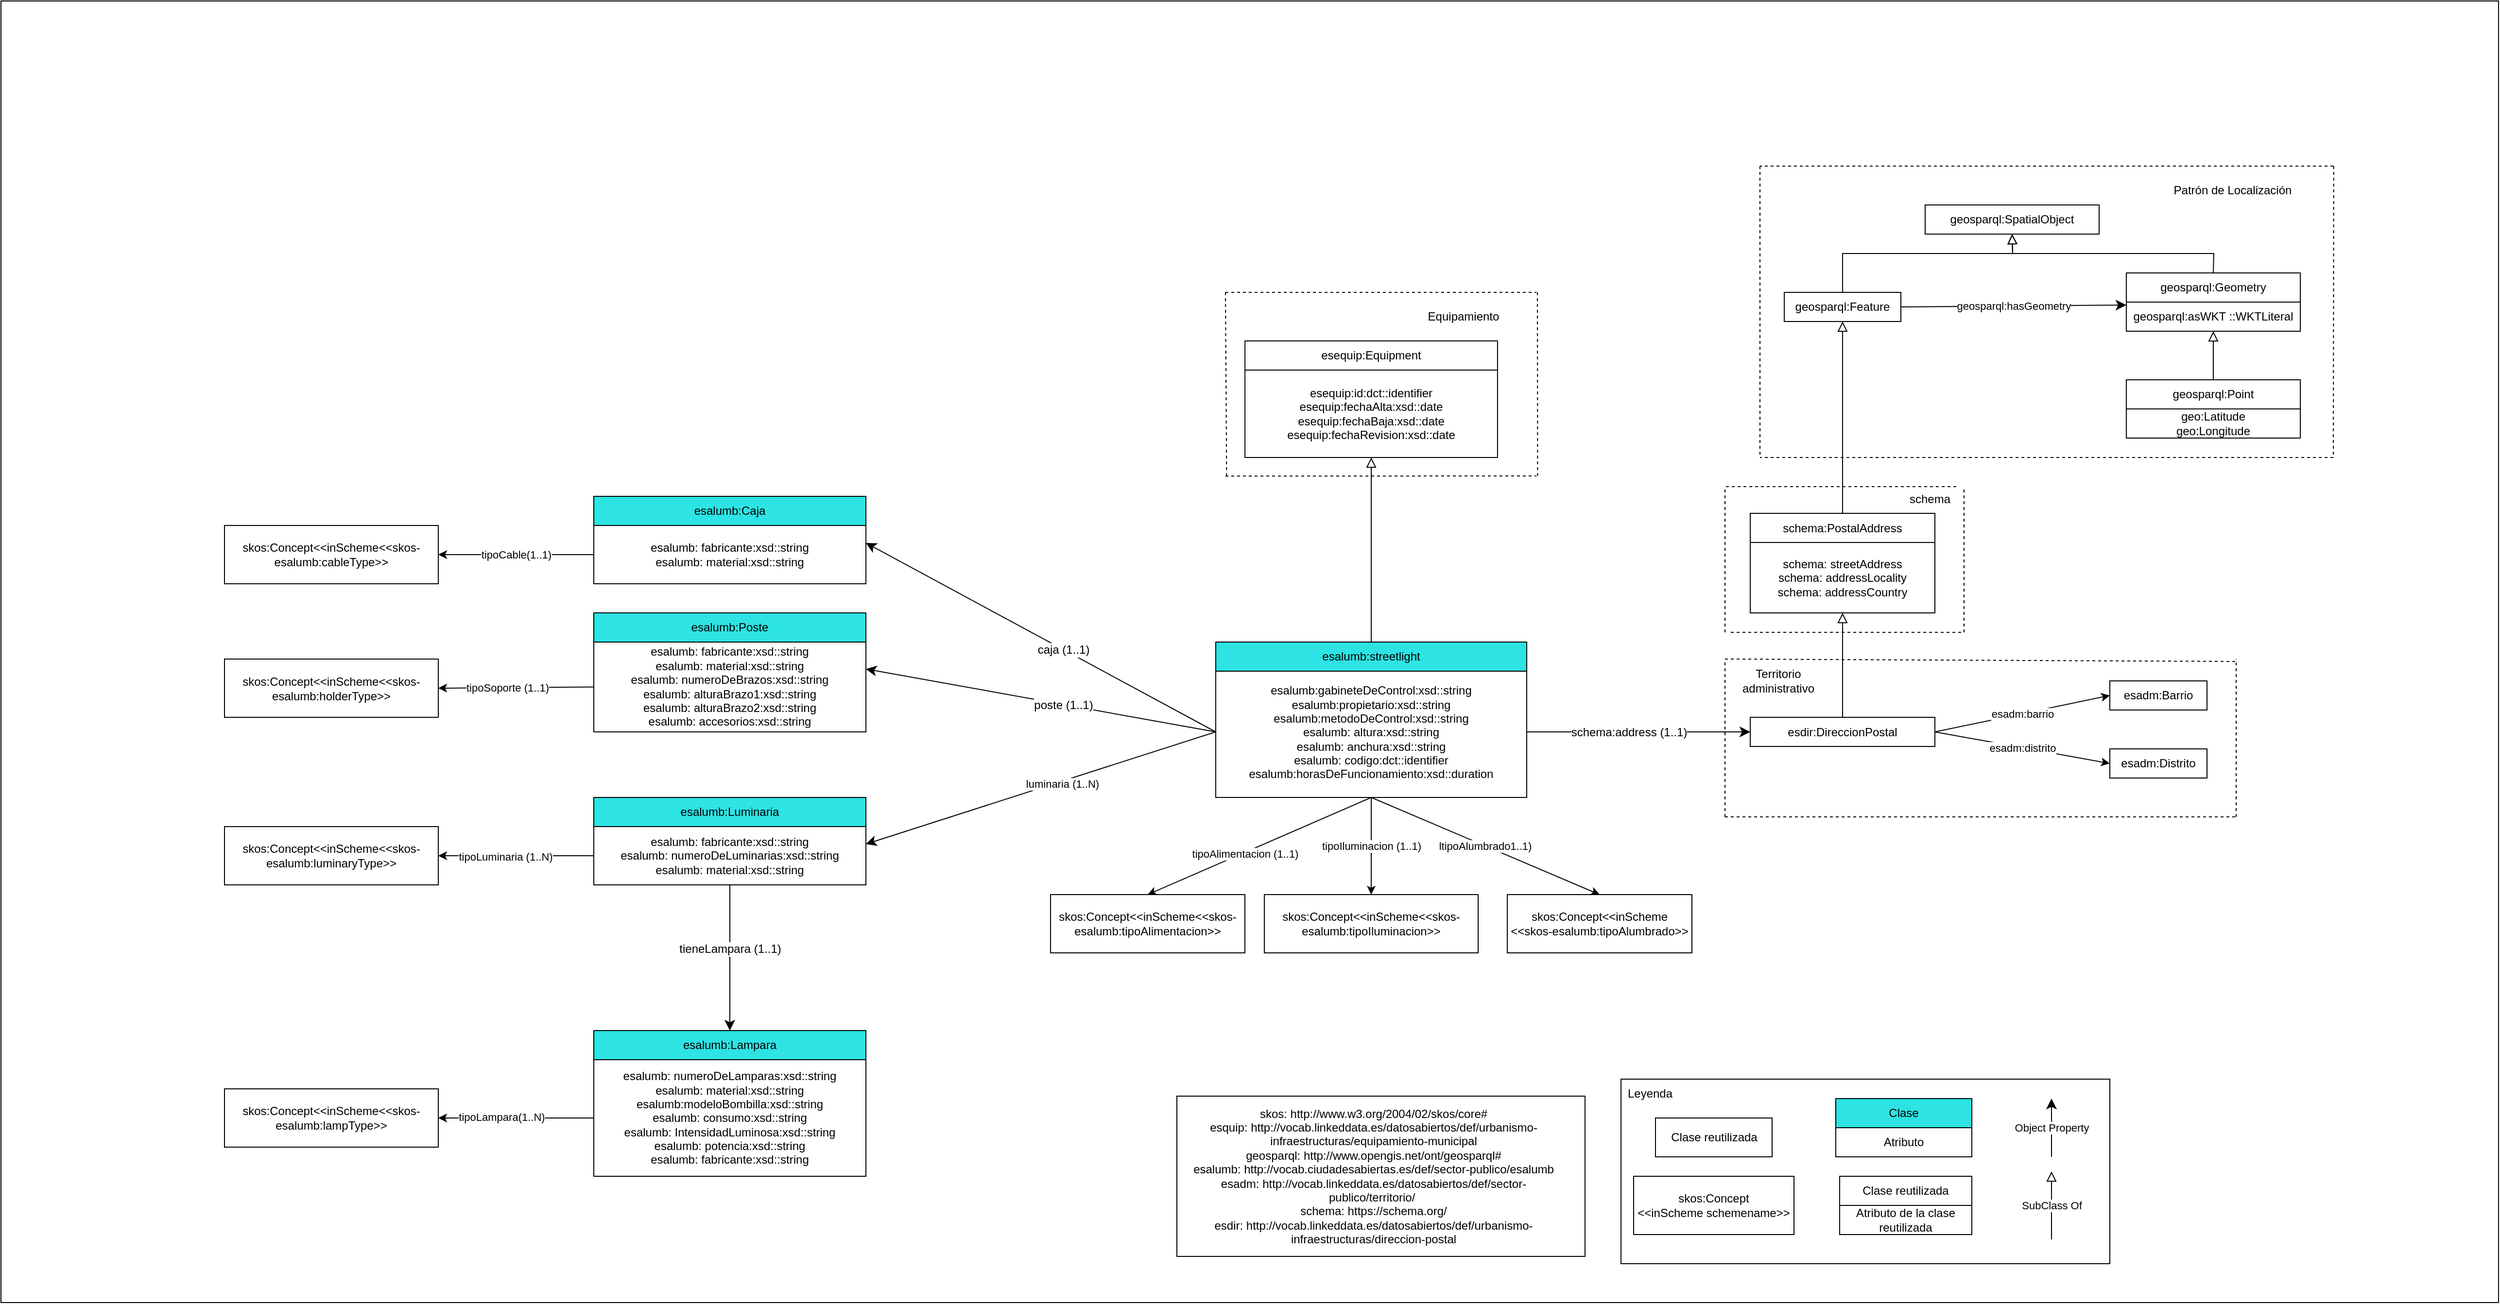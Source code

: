 <mxfile version="17.4.2" type="device"><diagram id="e428gesRJKgHhVkrDnYT" name="Página-2"><mxGraphModel dx="2932" dy="1818" grid="1" gridSize="10" guides="1" tooltips="1" connect="1" arrows="1" fold="1" page="1" pageScale="1" pageWidth="827" pageHeight="1169" math="0" shadow="0"><root><mxCell id="gFt_EBzvBKmSdwnH_T5e-0"/><mxCell id="gFt_EBzvBKmSdwnH_T5e-1" parent="gFt_EBzvBKmSdwnH_T5e-0"/><mxCell id="-yfVedJjed1sP9h3e1-a-0" value="" style="rounded=0;whiteSpace=wrap;html=1;" vertex="1" parent="gFt_EBzvBKmSdwnH_T5e-1"><mxGeometry x="-1360" y="-200" width="2570" height="1340" as="geometry"/></mxCell><mxCell id="wOGgkQfPhAHRgsVjdHP_-0" value="&lt;span&gt;esalumb:gabineteDeControl:xsd::string&lt;/span&gt;&lt;u&gt;&lt;br&gt;&lt;/u&gt;esalumb:propietario:xsd::string&lt;br&gt;esalumb:metodoDeControl:xsd::string&lt;br&gt;esalumb: altura:xsd::string&lt;br&gt;esalumb: anchura:xsd::string&lt;br&gt;esalumb: codigo:dct::identifier&lt;br&gt;esalumb:horasDeFuncionamiento:xsd::duration&lt;span&gt;&lt;br&gt;&lt;/span&gt;" style="rounded=0;whiteSpace=wrap;html=1;snapToPoint=1;points=[[0.1,0],[0.2,0],[0.3,0],[0.4,0],[0.5,0],[0.6,0],[0.7,0],[0.8,0],[0.9,0],[0,0.1],[0,0.3],[0,0.5],[0,0.7],[0,0.9],[0.1,1],[0.2,1],[0.3,1],[0.4,1],[0.5,1],[0.6,1],[0.7,1],[0.8,1],[0.9,1],[1,0.1],[1,0.3],[1,0.5],[1,0.7],[1,0.9]];" parent="gFt_EBzvBKmSdwnH_T5e-1" vertex="1"><mxGeometry x="-110" y="485" width="320" height="135" as="geometry"/></mxCell><mxCell id="wOGgkQfPhAHRgsVjdHP_-1" value="esalumb:streetlight" style="rounded=0;whiteSpace=wrap;html=1;snapToPoint=1;points=[[0.1,0],[0.2,0],[0.3,0],[0.4,0],[0.5,0],[0.6,0],[0.7,0],[0.8,0],[0.9,0],[0,0.1],[0,0.3],[0,0.5],[0,0.7],[0,0.9],[0.1,1],[0.2,1],[0.3,1],[0.4,1],[0.5,1],[0.6,1],[0.7,1],[0.8,1],[0.9,1],[1,0.1],[1,0.3],[1,0.5],[1,0.7],[1,0.9]];fillColor=#2DE3E3;" parent="gFt_EBzvBKmSdwnH_T5e-1" vertex="1"><mxGeometry x="-110" y="460" width="320" height="30" as="geometry"/></mxCell><mxCell id="wOGgkQfPhAHRgsVjdHP_-4" value="esdir:DireccionPostal" style="rounded=0;whiteSpace=wrap;html=1;snapToPoint=1;points=[[0.1,0],[0.2,0],[0.3,0],[0.4,0],[0.5,0],[0.6,0],[0.7,0],[0.8,0],[0.9,0],[0,0.1],[0,0.3],[0,0.5],[0,0.7],[0,0.9],[0.1,1],[0.2,1],[0.3,1],[0.4,1],[0.5,1],[0.6,1],[0.7,1],[0.8,1],[0.9,1],[1,0.1],[1,0.3],[1,0.5],[1,0.7],[1,0.9]];fillColor=#FFFFFF;" parent="gFt_EBzvBKmSdwnH_T5e-1" vertex="1"><mxGeometry x="440" y="537.5" width="190" height="30" as="geometry"/></mxCell><mxCell id="DPqcts68qOre62kYzFas-4" style="edgeStyle=orthogonalEdgeStyle;rounded=0;orthogonalLoop=1;jettySize=auto;html=1;exitX=0.5;exitY=1;exitDx=0;exitDy=0;" parent="gFt_EBzvBKmSdwnH_T5e-1" source="wOGgkQfPhAHRgsVjdHP_-0" target="wOGgkQfPhAHRgsVjdHP_-0" edge="1"><mxGeometry relative="1" as="geometry"/></mxCell><mxCell id="qGrU05ty7huBXTV7_1Z9-4" value="esalumb: fabricante:xsd::string&lt;br&gt;esalumb: material:xsd::string" style="rounded=0;whiteSpace=wrap;html=1;snapToPoint=1;points=[[0.1,0],[0.2,0],[0.3,0],[0.4,0],[0.5,0],[0.6,0],[0.7,0],[0.8,0],[0.9,0],[0,0.1],[0,0.3],[0,0.5],[0,0.7],[0,0.9],[0.1,1],[0.2,1],[0.3,1],[0.4,1],[0.5,1],[0.6,1],[0.7,1],[0.8,1],[0.9,1],[1,0.1],[1,0.3],[1,0.5],[1,0.7],[1,0.9]];fillColor=#FFFFFF;" parent="gFt_EBzvBKmSdwnH_T5e-1" vertex="1"><mxGeometry x="-750" y="340" width="280" height="60" as="geometry"/></mxCell><mxCell id="qGrU05ty7huBXTV7_1Z9-5" value="esalumb:Caja" style="rounded=0;whiteSpace=wrap;html=1;snapToPoint=1;points=[[0.1,0],[0.2,0],[0.3,0],[0.4,0],[0.5,0],[0.6,0],[0.7,0],[0.8,0],[0.9,0],[0,0.1],[0,0.3],[0,0.5],[0,0.7],[0,0.9],[0.1,1],[0.2,1],[0.3,1],[0.4,1],[0.5,1],[0.6,1],[0.7,1],[0.8,1],[0.9,1],[1,0.1],[1,0.3],[1,0.5],[1,0.7],[1,0.9]];fillColor=#2DE3E3;" parent="gFt_EBzvBKmSdwnH_T5e-1" vertex="1"><mxGeometry x="-750" y="310" width="280" height="30" as="geometry"/></mxCell><mxCell id="qGrU05ty7huBXTV7_1Z9-6" value="esalumb: fabricante:xsd::string&lt;br&gt;esalumb: material:xsd::string&lt;br&gt;esalumb: numeroDeBrazos:xsd::string&lt;br&gt;esalumb: alturaBrazo1:xsd::string&lt;br&gt;esalumb: alturaBrazo2:xsd::string&lt;br&gt;esalumb: accesorios:xsd::string&lt;span&gt;&lt;br&gt;&lt;/span&gt;" style="rounded=0;whiteSpace=wrap;html=1;snapToPoint=1;points=[[0.1,0],[0.2,0],[0.3,0],[0.4,0],[0.5,0],[0.6,0],[0.7,0],[0.8,0],[0.9,0],[0,0.1],[0,0.3],[0,0.5],[0,0.7],[0,0.9],[0.1,1],[0.2,1],[0.3,1],[0.4,1],[0.5,1],[0.6,1],[0.7,1],[0.8,1],[0.9,1],[1,0.1],[1,0.3],[1,0.5],[1,0.7],[1,0.9]];fillColor=#FFFFFF;" parent="gFt_EBzvBKmSdwnH_T5e-1" vertex="1"><mxGeometry x="-750" y="460" width="280" height="92.5" as="geometry"/></mxCell><mxCell id="qGrU05ty7huBXTV7_1Z9-7" value="esalumb&lt;span&gt;:Poste&lt;/span&gt;" style="rounded=0;whiteSpace=wrap;html=1;snapToPoint=1;points=[[0.1,0],[0.2,0],[0.3,0],[0.4,0],[0.5,0],[0.6,0],[0.7,0],[0.8,0],[0.9,0],[0,0.1],[0,0.3],[0,0.5],[0,0.7],[0,0.9],[0.1,1],[0.2,1],[0.3,1],[0.4,1],[0.5,1],[0.6,1],[0.7,1],[0.8,1],[0.9,1],[1,0.1],[1,0.3],[1,0.5],[1,0.7],[1,0.9]];fillColor=#2DE3E3;" parent="gFt_EBzvBKmSdwnH_T5e-1" vertex="1"><mxGeometry x="-750" y="430" width="280" height="30" as="geometry"/></mxCell><mxCell id="qGrU05ty7huBXTV7_1Z9-10" value="esalumb: fabricante:xsd::string&lt;br&gt;esalumb: numeroDeLuminarias:xsd::string&lt;br&gt;esalumb: material:xsd::string&lt;span&gt;&lt;br&gt;&lt;/span&gt;" style="rounded=0;whiteSpace=wrap;html=1;snapToPoint=1;points=[[0.1,0],[0.2,0],[0.3,0],[0.4,0],[0.5,0],[0.6,0],[0.7,0],[0.8,0],[0.9,0],[0,0.1],[0,0.3],[0,0.5],[0,0.7],[0,0.9],[0.1,1],[0.2,1],[0.3,1],[0.4,1],[0.5,1],[0.6,1],[0.7,1],[0.8,1],[0.9,1],[1,0.1],[1,0.3],[1,0.5],[1,0.7],[1,0.9]];fillColor=#FFFFFF;" parent="gFt_EBzvBKmSdwnH_T5e-1" vertex="1"><mxGeometry x="-750" y="650" width="280" height="60" as="geometry"/></mxCell><mxCell id="qGrU05ty7huBXTV7_1Z9-11" value="esalumb&lt;span&gt;:Luminaria&lt;/span&gt;" style="rounded=0;whiteSpace=wrap;html=1;snapToPoint=1;points=[[0.1,0],[0.2,0],[0.3,0],[0.4,0],[0.5,0],[0.6,0],[0.7,0],[0.8,0],[0.9,0],[0,0.1],[0,0.3],[0,0.5],[0,0.7],[0,0.9],[0.1,1],[0.2,1],[0.3,1],[0.4,1],[0.5,1],[0.6,1],[0.7,1],[0.8,1],[0.9,1],[1,0.1],[1,0.3],[1,0.5],[1,0.7],[1,0.9]];fillColor=#2DE3E3;" parent="gFt_EBzvBKmSdwnH_T5e-1" vertex="1"><mxGeometry x="-750" y="620" width="280" height="30" as="geometry"/></mxCell><mxCell id="qGrU05ty7huBXTV7_1Z9-12" value="esalumb: numeroDeLamparas:xsd::string&lt;br&gt;esalumb: material:xsd::string&lt;br&gt;esalumb:modeloBombilla:xsd::string&lt;br&gt;esalumb: consumo:xsd::string&lt;br&gt;esalumb: IntensidadLuminosa:xsd::string&lt;br&gt;esalumb: potencia:xsd::string&lt;br&gt;esalumb: fabricante:xsd::string" style="rounded=0;whiteSpace=wrap;html=1;snapToPoint=1;points=[[0.1,0],[0.2,0],[0.3,0],[0.4,0],[0.5,0],[0.6,0],[0.7,0],[0.8,0],[0.9,0],[0,0.1],[0,0.3],[0,0.5],[0,0.7],[0,0.9],[0.1,1],[0.2,1],[0.3,1],[0.4,1],[0.5,1],[0.6,1],[0.7,1],[0.8,1],[0.9,1],[1,0.1],[1,0.3],[1,0.5],[1,0.7],[1,0.9]];fillColor=#FFFFFF;" parent="gFt_EBzvBKmSdwnH_T5e-1" vertex="1"><mxGeometry x="-750" y="890" width="280" height="120" as="geometry"/></mxCell><mxCell id="qGrU05ty7huBXTV7_1Z9-13" value="esalumb&lt;span&gt;:Lampara&lt;/span&gt;" style="rounded=0;whiteSpace=wrap;html=1;snapToPoint=1;points=[[0.1,0],[0.2,0],[0.3,0],[0.4,0],[0.5,0],[0.6,0],[0.7,0],[0.8,0],[0.9,0],[0,0.1],[0,0.3],[0,0.5],[0,0.7],[0,0.9],[0.1,1],[0.2,1],[0.3,1],[0.4,1],[0.5,1],[0.6,1],[0.7,1],[0.8,1],[0.9,1],[1,0.1],[1,0.3],[1,0.5],[1,0.7],[1,0.9]];fillColor=#2DE3E3;" parent="gFt_EBzvBKmSdwnH_T5e-1" vertex="1"><mxGeometry x="-750" y="860" width="280" height="30" as="geometry"/></mxCell><mxCell id="qGrU05ty7huBXTV7_1Z9-26" value="" style="endArrow=classic;html=1;exitX=1;exitY=0.5;exitDx=0;exitDy=0;entryX=0;entryY=0.5;entryDx=0;entryDy=0;endSize=8;arcSize=0;rounded=0;" parent="gFt_EBzvBKmSdwnH_T5e-1" source="wOGgkQfPhAHRgsVjdHP_-0" edge="1"><mxGeometry width="50" height="50" relative="1" as="geometry"><mxPoint x="110" y="405" as="sourcePoint"/><mxPoint x="440" y="552.505" as="targetPoint"/></mxGeometry></mxCell><mxCell id="qGrU05ty7huBXTV7_1Z9-27" value="schema:address (1..1)" style="text;html=1;align=center;verticalAlign=middle;resizable=0;points=[];labelBackgroundColor=#ffffff;fillColor=#FFFFFF;" parent="qGrU05ty7huBXTV7_1Z9-26" vertex="1" connectable="0"><mxGeometry x="-0.127" relative="1" as="geometry"><mxPoint x="4.17" as="offset"/></mxGeometry></mxCell><mxCell id="bHKJgjvmhFTb6MqbkRUl-0" value="" style="endArrow=classic;html=1;exitX=0;exitY=0.5;exitDx=0;exitDy=0;entryX=1;entryY=0.3;entryDx=0;entryDy=0;endSize=8;arcSize=0;rounded=0;" parent="gFt_EBzvBKmSdwnH_T5e-1" source="wOGgkQfPhAHRgsVjdHP_-0" target="qGrU05ty7huBXTV7_1Z9-4" edge="1"><mxGeometry width="50" height="50" relative="1" as="geometry"><mxPoint x="-100" y="450" as="sourcePoint"/><mxPoint x="97" y="450" as="targetPoint"/></mxGeometry></mxCell><mxCell id="bHKJgjvmhFTb6MqbkRUl-1" value="caja (1..1)" style="text;html=1;align=center;verticalAlign=middle;resizable=0;points=[];labelBackgroundColor=#ffffff;" parent="bHKJgjvmhFTb6MqbkRUl-0" vertex="1" connectable="0"><mxGeometry x="-0.127" relative="1" as="geometry"><mxPoint as="offset"/></mxGeometry></mxCell><mxCell id="bHKJgjvmhFTb6MqbkRUl-2" value="" style="endArrow=classic;html=1;exitX=0;exitY=0.5;exitDx=0;exitDy=0;entryX=1;entryY=0.3;entryDx=0;entryDy=0;endSize=8;arcSize=0;rounded=0;" parent="gFt_EBzvBKmSdwnH_T5e-1" source="wOGgkQfPhAHRgsVjdHP_-0" target="qGrU05ty7huBXTV7_1Z9-6" edge="1"><mxGeometry width="50" height="50" relative="1" as="geometry"><mxPoint x="-100" y="450" as="sourcePoint"/><mxPoint x="97" y="450" as="targetPoint"/></mxGeometry></mxCell><mxCell id="bHKJgjvmhFTb6MqbkRUl-3" value="poste (1..1)" style="text;html=1;align=center;verticalAlign=middle;resizable=0;points=[];labelBackgroundColor=#ffffff;" parent="bHKJgjvmhFTb6MqbkRUl-2" vertex="1" connectable="0"><mxGeometry x="-0.127" relative="1" as="geometry"><mxPoint as="offset"/></mxGeometry></mxCell><mxCell id="bHKJgjvmhFTb6MqbkRUl-4" value="" style="endArrow=classic;html=1;exitX=0;exitY=0.5;exitDx=0;exitDy=0;entryX=1;entryY=0.3;entryDx=0;entryDy=0;endSize=8;arcSize=0;rounded=0;" parent="gFt_EBzvBKmSdwnH_T5e-1" source="wOGgkQfPhAHRgsVjdHP_-0" target="qGrU05ty7huBXTV7_1Z9-10" edge="1"><mxGeometry width="50" height="50" relative="1" as="geometry"><mxPoint x="-100" y="450" as="sourcePoint"/><mxPoint x="97" y="450" as="targetPoint"/></mxGeometry></mxCell><mxCell id="bHKJgjvmhFTb6MqbkRUl-6" value="luminaria (1..N)" style="edgeLabel;html=1;align=center;verticalAlign=middle;resizable=0;points=[];" parent="bHKJgjvmhFTb6MqbkRUl-4" vertex="1" connectable="0"><mxGeometry x="-0.119" y="2" relative="1" as="geometry"><mxPoint as="offset"/></mxGeometry></mxCell><mxCell id="bHKJgjvmhFTb6MqbkRUl-9" value="geosparql:Feature" style="rounded=0;whiteSpace=wrap;html=1;snapToPoint=1;points=[[0.1,0],[0.2,0],[0.3,0],[0.4,0],[0.5,0],[0.6,0],[0.7,0],[0.8,0],[0.9,0],[0,0.1],[0,0.3],[0,0.5],[0,0.7],[0,0.9],[0.1,1],[0.2,1],[0.3,1],[0.4,1],[0.5,1],[0.6,1],[0.7,1],[0.8,1],[0.9,1],[1,0.1],[1,0.3],[1,0.5],[1,0.7],[1,0.9]];" parent="gFt_EBzvBKmSdwnH_T5e-1" vertex="1"><mxGeometry x="475" y="100.0" width="120" height="30" as="geometry"/></mxCell><mxCell id="bHKJgjvmhFTb6MqbkRUl-13" value="geosparql:asWKT ::WKTLiteral" style="rounded=0;whiteSpace=wrap;html=1;snapToPoint=1;points=[[0.1,0],[0.2,0],[0.3,0],[0.4,0],[0.5,0],[0.6,0],[0.7,0],[0.8,0],[0.9,0],[0,0.1],[0,0.3],[0,0.5],[0,0.7],[0,0.9],[0.1,1],[0.2,1],[0.3,1],[0.4,1],[0.5,1],[0.6,1],[0.7,1],[0.8,1],[0.9,1],[1,0.1],[1,0.3],[1,0.5],[1,0.7],[1,0.9]];" parent="gFt_EBzvBKmSdwnH_T5e-1" vertex="1"><mxGeometry x="827" y="110" width="179" height="30" as="geometry"/></mxCell><mxCell id="bHKJgjvmhFTb6MqbkRUl-14" value="geosparql:Geometry" style="rounded=0;whiteSpace=wrap;html=1;snapToPoint=1;points=[[0.1,0],[0.2,0],[0.3,0],[0.4,0],[0.5,0],[0.6,0],[0.7,0],[0.8,0],[0.9,0],[0,0.1],[0,0.3],[0,0.5],[0,0.7],[0,0.9],[0.1,1],[0.2,1],[0.3,1],[0.4,1],[0.5,1],[0.6,1],[0.7,1],[0.8,1],[0.9,1],[1,0.1],[1,0.3],[1,0.5],[1,0.7],[1,0.9]];" parent="gFt_EBzvBKmSdwnH_T5e-1" vertex="1"><mxGeometry x="827" y="80.0" width="179" height="30" as="geometry"/></mxCell><mxCell id="bHKJgjvmhFTb6MqbkRUl-18" value="" style="endArrow=block;html=1;fontColor=#000099;endFill=0;endSize=8;arcSize=0;rounded=0;entryX=0.5;entryY=1;entryDx=0;entryDy=0;exitX=0.5;exitY=0;exitDx=0;exitDy=0;" parent="gFt_EBzvBKmSdwnH_T5e-1" source="bHKJgjvmhFTb6MqbkRUl-34" target="bHKJgjvmhFTb6MqbkRUl-13" edge="1"><mxGeometry width="50" height="50" relative="1" as="geometry"><mxPoint x="940" y="440" as="sourcePoint"/><mxPoint x="1040" y="333" as="targetPoint"/></mxGeometry></mxCell><mxCell id="bHKJgjvmhFTb6MqbkRUl-30" value="geosparql:hasGeometry" style="endArrow=classic;html=1;exitX=1;exitY=0.5;exitDx=0;exitDy=0;entryX=0;entryY=0.1;entryDx=0;entryDy=0;endSize=8;arcSize=0;rounded=0;" parent="gFt_EBzvBKmSdwnH_T5e-1" source="bHKJgjvmhFTb6MqbkRUl-9" target="bHKJgjvmhFTb6MqbkRUl-13" edge="1"><mxGeometry width="50" height="50" relative="1" as="geometry"><mxPoint x="600" y="305" as="sourcePoint"/><mxPoint x="790" y="305" as="targetPoint"/></mxGeometry></mxCell><mxCell id="bHKJgjvmhFTb6MqbkRUl-33" value="geo:Latitude&lt;br&gt;geo:Longitude" style="rounded=0;whiteSpace=wrap;html=1;snapToPoint=1;points=[[0.1,0],[0.2,0],[0.3,0],[0.4,0],[0.5,0],[0.6,0],[0.7,0],[0.8,0],[0.9,0],[0,0.1],[0,0.3],[0,0.5],[0,0.7],[0,0.9],[0.1,1],[0.2,1],[0.3,1],[0.4,1],[0.5,1],[0.6,1],[0.7,1],[0.8,1],[0.9,1],[1,0.1],[1,0.3],[1,0.5],[1,0.7],[1,0.9]];" parent="gFt_EBzvBKmSdwnH_T5e-1" vertex="1"><mxGeometry x="827" y="220.0" width="179" height="30" as="geometry"/></mxCell><mxCell id="bHKJgjvmhFTb6MqbkRUl-34" value="geosparql:Point" style="rounded=0;whiteSpace=wrap;html=1;snapToPoint=1;points=[[0.1,0],[0.2,0],[0.3,0],[0.4,0],[0.5,0],[0.6,0],[0.7,0],[0.8,0],[0.9,0],[0,0.1],[0,0.3],[0,0.5],[0,0.7],[0,0.9],[0.1,1],[0.2,1],[0.3,1],[0.4,1],[0.5,1],[0.6,1],[0.7,1],[0.8,1],[0.9,1],[1,0.1],[1,0.3],[1,0.5],[1,0.7],[1,0.9]];" parent="gFt_EBzvBKmSdwnH_T5e-1" vertex="1"><mxGeometry x="827" y="190.0" width="179" height="30" as="geometry"/></mxCell><mxCell id="IhY2I2tJhYC46PhCYdeF-5" value="geosparql:SpatialObject" style="rounded=0;whiteSpace=wrap;html=1;snapToPoint=1;points=[[0.1,0],[0.2,0],[0.3,0],[0.4,0],[0.5,0],[0.6,0],[0.7,0],[0.8,0],[0.9,0],[0,0.1],[0,0.3],[0,0.5],[0,0.7],[0,0.9],[0.1,1],[0.2,1],[0.3,1],[0.4,1],[0.5,1],[0.6,1],[0.7,1],[0.8,1],[0.9,1],[1,0.1],[1,0.3],[1,0.5],[1,0.7],[1,0.9]];" parent="gFt_EBzvBKmSdwnH_T5e-1" vertex="1"><mxGeometry x="620" y="10.0" width="179" height="30" as="geometry"/></mxCell><mxCell id="pQOrDrD6G0cWitjIZptJ-0" value="" style="rounded=0;whiteSpace=wrap;html=1;" parent="gFt_EBzvBKmSdwnH_T5e-1" vertex="1"><mxGeometry x="307" y="910" width="503" height="190" as="geometry"/></mxCell><mxCell id="pQOrDrD6G0cWitjIZptJ-1" value="Clase reutilizada" style="rounded=0;whiteSpace=wrap;html=1;" parent="gFt_EBzvBKmSdwnH_T5e-1" vertex="1"><mxGeometry x="342.5" y="950" width="120" height="40" as="geometry"/></mxCell><mxCell id="pQOrDrD6G0cWitjIZptJ-3" value="Clase" style="rounded=0;whiteSpace=wrap;html=1;snapToPoint=1;points=[[0.1,0],[0.2,0],[0.3,0],[0.4,0],[0.5,0],[0.6,0],[0.7,0],[0.8,0],[0.9,0],[0,0.1],[0,0.3],[0,0.5],[0,0.7],[0,0.9],[0.1,1],[0.2,1],[0.3,1],[0.4,1],[0.5,1],[0.6,1],[0.7,1],[0.8,1],[0.9,1],[1,0.1],[1,0.3],[1,0.5],[1,0.7],[1,0.9]];fillColor=#2DE3E3;" parent="gFt_EBzvBKmSdwnH_T5e-1" vertex="1"><mxGeometry x="528" y="930" width="140" height="30" as="geometry"/></mxCell><mxCell id="pQOrDrD6G0cWitjIZptJ-4" value="Atributo" style="rounded=0;whiteSpace=wrap;html=1;snapToPoint=1;points=[[0.1,0],[0.2,0],[0.3,0],[0.4,0],[0.5,0],[0.6,0],[0.7,0],[0.8,0],[0.9,0],[0,0.1],[0,0.3],[0,0.5],[0,0.7],[0,0.9],[0.1,1],[0.2,1],[0.3,1],[0.4,1],[0.5,1],[0.6,1],[0.7,1],[0.8,1],[0.9,1],[1,0.1],[1,0.3],[1,0.5],[1,0.7],[1,0.9]];fillColor=#FFFFFF;" parent="gFt_EBzvBKmSdwnH_T5e-1" vertex="1"><mxGeometry x="528" y="960" width="140" height="30" as="geometry"/></mxCell><mxCell id="pQOrDrD6G0cWitjIZptJ-5" value="Atributo de la clase reutilizada" style="rounded=0;whiteSpace=wrap;html=1;snapToPoint=1;points=[[0.1,0],[0.2,0],[0.3,0],[0.4,0],[0.5,0],[0.6,0],[0.7,0],[0.8,0],[0.9,0],[0,0.1],[0,0.3],[0,0.5],[0,0.7],[0,0.9],[0.1,1],[0.2,1],[0.3,1],[0.4,1],[0.5,1],[0.6,1],[0.7,1],[0.8,1],[0.9,1],[1,0.1],[1,0.3],[1,0.5],[1,0.7],[1,0.9]];fillColor=#FFFFFF;" parent="gFt_EBzvBKmSdwnH_T5e-1" vertex="1"><mxGeometry x="532" y="1040" width="136" height="30" as="geometry"/></mxCell><mxCell id="pQOrDrD6G0cWitjIZptJ-6" value="Clase reutilizada" style="rounded=0;whiteSpace=wrap;html=1;snapToPoint=1;points=[[0.1,0],[0.2,0],[0.3,0],[0.4,0],[0.5,0],[0.6,0],[0.7,0],[0.8,0],[0.9,0],[0,0.1],[0,0.3],[0,0.5],[0,0.7],[0,0.9],[0.1,1],[0.2,1],[0.3,1],[0.4,1],[0.5,1],[0.6,1],[0.7,1],[0.8,1],[0.9,1],[1,0.1],[1,0.3],[1,0.5],[1,0.7],[1,0.9]];fillColor=#FFFFFF;" parent="gFt_EBzvBKmSdwnH_T5e-1" vertex="1"><mxGeometry x="532" y="1010" width="136" height="30" as="geometry"/></mxCell><mxCell id="pQOrDrD6G0cWitjIZptJ-8" value="Object Property" style="endArrow=classic;html=1;endSize=8;arcSize=0;rounded=0;" parent="gFt_EBzvBKmSdwnH_T5e-1" edge="1"><mxGeometry width="50" height="50" relative="1" as="geometry"><mxPoint x="750" y="990" as="sourcePoint"/><mxPoint x="750" y="930" as="targetPoint"/></mxGeometry></mxCell><mxCell id="pQOrDrD6G0cWitjIZptJ-16" value="&lt;span style=&quot;color: rgb(0 , 0 , 0)&quot;&gt;SubClass Of&lt;/span&gt;" style="endArrow=block;html=1;fontColor=#000099;exitX=0.5;exitY=0;exitDx=0;exitDy=0;endFill=0;entryX=0.5;entryY=1;entryDx=0;entryDy=0;endSize=8;arcSize=0;rounded=0;" parent="gFt_EBzvBKmSdwnH_T5e-1" edge="1"><mxGeometry width="50" height="50" relative="1" as="geometry"><mxPoint x="750" y="1075" as="sourcePoint"/><mxPoint x="750" y="1005" as="targetPoint"/></mxGeometry></mxCell><mxCell id="pQOrDrD6G0cWitjIZptJ-19" value="Leyenda" style="text;html=1;strokeColor=none;fillColor=none;align=center;verticalAlign=middle;whiteSpace=wrap;rounded=0;" parent="gFt_EBzvBKmSdwnH_T5e-1" vertex="1"><mxGeometry x="307" y="910" width="60" height="30" as="geometry"/></mxCell><mxCell id="9bl74Zb8ZhMn1Q-J3hvB-4" value="esequip:Equipment" style="rounded=0;whiteSpace=wrap;html=1;snapToPoint=1;points=[[0.1,0],[0.2,0],[0.3,0],[0.4,0],[0.5,0],[0.6,0],[0.7,0],[0.8,0],[0.9,0],[0,0.1],[0,0.3],[0,0.5],[0,0.7],[0,0.9],[0.1,1],[0.2,1],[0.3,1],[0.4,1],[0.5,1],[0.6,1],[0.7,1],[0.8,1],[0.9,1],[1,0.1],[1,0.3],[1,0.5],[1,0.7],[1,0.9]];" parent="gFt_EBzvBKmSdwnH_T5e-1" vertex="1"><mxGeometry x="-79.93" y="150" width="259.87" height="30" as="geometry"/></mxCell><mxCell id="9bl74Zb8ZhMn1Q-J3hvB-5" value="" style="endArrow=classic;html=1;exitX=0.5;exitY=1;exitDx=0;exitDy=0;entryX=0.5;entryY=0;entryDx=0;entryDy=0;endSize=8;arcSize=0;rounded=0;" parent="gFt_EBzvBKmSdwnH_T5e-1" source="qGrU05ty7huBXTV7_1Z9-10" target="qGrU05ty7huBXTV7_1Z9-13" edge="1"><mxGeometry width="50" height="50" relative="1" as="geometry"><mxPoint x="-350" y="580" as="sourcePoint"/><mxPoint x="-153" y="580" as="targetPoint"/></mxGeometry></mxCell><mxCell id="9bl74Zb8ZhMn1Q-J3hvB-6" value="tieneLampara (1..1)" style="text;html=1;align=center;verticalAlign=middle;resizable=0;points=[];labelBackgroundColor=#ffffff;" parent="9bl74Zb8ZhMn1Q-J3hvB-5" vertex="1" connectable="0"><mxGeometry x="-0.127" relative="1" as="geometry"><mxPoint as="offset"/></mxGeometry></mxCell><mxCell id="9bl74Zb8ZhMn1Q-J3hvB-10" value="" style="endArrow=block;html=1;fontColor=#000099;endFill=0;endSize=8;arcSize=0;rounded=0;entryX=0.5;entryY=1;entryDx=0;entryDy=0;exitX=0.5;exitY=0;exitDx=0;exitDy=0;" parent="gFt_EBzvBKmSdwnH_T5e-1" source="wOGgkQfPhAHRgsVjdHP_-1" target="9bl74Zb8ZhMn1Q-J3hvB-3" edge="1"><mxGeometry width="50" height="50" relative="1" as="geometry"><mxPoint x="120" y="680" as="sourcePoint"/><mxPoint x="49.5" y="770" as="targetPoint"/></mxGeometry></mxCell><mxCell id="ZgUkzQID7uLGxqjKA6jz-4" value="Patrón de Localización" style="text;html=1;strokeColor=none;fillColor=none;align=center;verticalAlign=middle;whiteSpace=wrap;rounded=0;" parent="gFt_EBzvBKmSdwnH_T5e-1" vertex="1"><mxGeometry x="865.5" y="-20" width="140.5" height="30" as="geometry"/></mxCell><mxCell id="ZgUkzQID7uLGxqjKA6jz-9" value="Equipamiento" style="text;html=1;strokeColor=none;fillColor=none;align=center;verticalAlign=middle;whiteSpace=wrap;rounded=0;" parent="gFt_EBzvBKmSdwnH_T5e-1" vertex="1"><mxGeometry x="90" y="110" width="110" height="30" as="geometry"/></mxCell><mxCell id="9bl74Zb8ZhMn1Q-J3hvB-3" value="esequip:id:dct::identifier&lt;br&gt;esequip:fechaAlta:xsd::date&lt;br&gt;esequip:fechaBaja:xsd::date&lt;br&gt;esequip:fechaRevision:xsd::date" style="rounded=0;whiteSpace=wrap;html=1;snapToPoint=1;points=[[0.1,0],[0.2,0],[0.3,0],[0.4,0],[0.5,0],[0.6,0],[0.7,0],[0.8,0],[0.9,0],[0,0.1],[0,0.3],[0,0.5],[0,0.7],[0,0.9],[0.1,1],[0.2,1],[0.3,1],[0.4,1],[0.5,1],[0.6,1],[0.7,1],[0.8,1],[0.9,1],[1,0.1],[1,0.3],[1,0.5],[1,0.7],[1,0.9]];" parent="gFt_EBzvBKmSdwnH_T5e-1" vertex="1"><mxGeometry x="-79.93" y="180" width="259.87" height="90" as="geometry"/></mxCell><mxCell id="F7zj1IGawAUC-YgU3Szz-5" value="skos:Concept&amp;lt;&amp;lt;inScheme&amp;lt;&amp;lt;skos-esalumb:tipoIluminacion&amp;gt;&amp;gt;" style="rounded=0;whiteSpace=wrap;html=1;" parent="gFt_EBzvBKmSdwnH_T5e-1" vertex="1"><mxGeometry x="-60" y="720" width="220" height="60" as="geometry"/></mxCell><mxCell id="F7zj1IGawAUC-YgU3Szz-6" value="skos:Concept&amp;lt;&amp;lt;inScheme&lt;br&gt;&amp;lt;&amp;lt;skos-esalumb:tipoAlumbrado&amp;gt;&amp;gt;" style="rounded=0;whiteSpace=wrap;html=1;" parent="gFt_EBzvBKmSdwnH_T5e-1" vertex="1"><mxGeometry x="190" y="720" width="190" height="60" as="geometry"/></mxCell><mxCell id="F7zj1IGawAUC-YgU3Szz-7" value="skos:Concept&amp;lt;&amp;lt;inScheme&amp;lt;&amp;lt;skos-esalumb:tipoAlimentacion&amp;gt;&amp;gt;" style="rounded=0;whiteSpace=wrap;html=1;" parent="gFt_EBzvBKmSdwnH_T5e-1" vertex="1"><mxGeometry x="-280" y="720" width="200" height="60" as="geometry"/></mxCell><mxCell id="OZpx7c7yXWTA_iKWI5jT-0" value="skos:Concept&amp;lt;&amp;lt;inScheme&amp;lt;&amp;lt;skos-esalumb:holderType&amp;gt;&amp;gt;" style="rounded=0;whiteSpace=wrap;html=1;" parent="gFt_EBzvBKmSdwnH_T5e-1" vertex="1"><mxGeometry x="-1130" y="477.5" width="220" height="60" as="geometry"/></mxCell><mxCell id="OZpx7c7yXWTA_iKWI5jT-1" value="skos:Concept&amp;lt;&amp;lt;inScheme&amp;lt;&amp;lt;skos-esalumb:luminaryType&amp;gt;&amp;gt;" style="rounded=0;whiteSpace=wrap;html=1;" parent="gFt_EBzvBKmSdwnH_T5e-1" vertex="1"><mxGeometry x="-1130" y="650" width="220" height="60" as="geometry"/></mxCell><mxCell id="OZpx7c7yXWTA_iKWI5jT-2" value="skos:Concept&amp;lt;&amp;lt;inScheme&amp;lt;&amp;lt;skos-esalumb:lampType&amp;gt;&amp;gt;" style="rounded=0;whiteSpace=wrap;html=1;" parent="gFt_EBzvBKmSdwnH_T5e-1" vertex="1"><mxGeometry x="-1130" y="920" width="220" height="60" as="geometry"/></mxCell><mxCell id="OZpx7c7yXWTA_iKWI5jT-3" style="edgeStyle=orthogonalEdgeStyle;rounded=0;orthogonalLoop=1;jettySize=auto;html=1;exitX=0.5;exitY=1;exitDx=0;exitDy=0;" parent="gFt_EBzvBKmSdwnH_T5e-1" source="F7zj1IGawAUC-YgU3Szz-6" target="F7zj1IGawAUC-YgU3Szz-6" edge="1"><mxGeometry relative="1" as="geometry"/></mxCell><mxCell id="OZpx7c7yXWTA_iKWI5jT-4" value="ltipoAlumbrado1..1)" style="endArrow=classic;html=1;rounded=0;exitX=0.5;exitY=1;exitDx=0;exitDy=0;entryX=0.5;entryY=0;entryDx=0;entryDy=0;" parent="gFt_EBzvBKmSdwnH_T5e-1" source="wOGgkQfPhAHRgsVjdHP_-0" target="F7zj1IGawAUC-YgU3Szz-6" edge="1"><mxGeometry width="50" height="50" relative="1" as="geometry"><mxPoint x="80" y="800" as="sourcePoint"/><mxPoint x="130" y="750" as="targetPoint"/></mxGeometry></mxCell><mxCell id="OZpx7c7yXWTA_iKWI5jT-5" value="tipoIluminacion (1..1)" style="endArrow=classic;html=1;rounded=0;exitX=0.5;exitY=1;exitDx=0;exitDy=0;" parent="gFt_EBzvBKmSdwnH_T5e-1" source="wOGgkQfPhAHRgsVjdHP_-0" target="F7zj1IGawAUC-YgU3Szz-5" edge="1"><mxGeometry width="50" height="50" relative="1" as="geometry"><mxPoint x="80" y="800" as="sourcePoint"/><mxPoint x="130" y="750" as="targetPoint"/></mxGeometry></mxCell><mxCell id="OZpx7c7yXWTA_iKWI5jT-6" value="" style="endArrow=classic;html=1;rounded=0;entryX=0.5;entryY=0;entryDx=0;entryDy=0;" parent="gFt_EBzvBKmSdwnH_T5e-1" target="F7zj1IGawAUC-YgU3Szz-7" edge="1"><mxGeometry width="50" height="50" relative="1" as="geometry"><mxPoint x="50" y="620" as="sourcePoint"/><mxPoint x="130" y="750" as="targetPoint"/></mxGeometry></mxCell><mxCell id="OZpx7c7yXWTA_iKWI5jT-7" value="tipoAlimentacion (1..1)" style="edgeLabel;html=1;align=center;verticalAlign=middle;resizable=0;points=[];" parent="OZpx7c7yXWTA_iKWI5jT-6" vertex="1" connectable="0"><mxGeometry x="0.142" y="1" relative="1" as="geometry"><mxPoint as="offset"/></mxGeometry></mxCell><mxCell id="OZpx7c7yXWTA_iKWI5jT-8" value="" style="endArrow=classic;html=1;rounded=0;exitX=0;exitY=0.5;exitDx=0;exitDy=0;entryX=1;entryY=0.5;entryDx=0;entryDy=0;" parent="gFt_EBzvBKmSdwnH_T5e-1" source="qGrU05ty7huBXTV7_1Z9-6" target="OZpx7c7yXWTA_iKWI5jT-0" edge="1"><mxGeometry width="50" height="50" relative="1" as="geometry"><mxPoint x="-650" y="400" as="sourcePoint"/><mxPoint x="-600" y="350" as="targetPoint"/></mxGeometry></mxCell><mxCell id="OZpx7c7yXWTA_iKWI5jT-9" value="tipoSoporte (1..1)" style="edgeLabel;html=1;align=center;verticalAlign=middle;resizable=0;points=[];" parent="OZpx7c7yXWTA_iKWI5jT-8" vertex="1" connectable="0"><mxGeometry x="0.333" relative="1" as="geometry"><mxPoint x="17" as="offset"/></mxGeometry></mxCell><mxCell id="OZpx7c7yXWTA_iKWI5jT-10" value="" style="endArrow=classic;html=1;rounded=0;exitX=0;exitY=0.5;exitDx=0;exitDy=0;entryX=1;entryY=0.5;entryDx=0;entryDy=0;" parent="gFt_EBzvBKmSdwnH_T5e-1" source="qGrU05ty7huBXTV7_1Z9-10" target="OZpx7c7yXWTA_iKWI5jT-1" edge="1"><mxGeometry width="50" height="50" relative="1" as="geometry"><mxPoint x="-650" y="400" as="sourcePoint"/><mxPoint x="-600" y="350" as="targetPoint"/></mxGeometry></mxCell><mxCell id="OZpx7c7yXWTA_iKWI5jT-11" value="tipoLuminaria (1..N)" style="edgeLabel;html=1;align=center;verticalAlign=middle;resizable=0;points=[];" parent="OZpx7c7yXWTA_iKWI5jT-10" vertex="1" connectable="0"><mxGeometry x="0.145" y="1" relative="1" as="geometry"><mxPoint as="offset"/></mxGeometry></mxCell><mxCell id="OZpx7c7yXWTA_iKWI5jT-12" value="" style="endArrow=classic;html=1;rounded=0;exitX=0;exitY=0.5;exitDx=0;exitDy=0;entryX=1;entryY=0.5;entryDx=0;entryDy=0;" parent="gFt_EBzvBKmSdwnH_T5e-1" source="qGrU05ty7huBXTV7_1Z9-12" target="OZpx7c7yXWTA_iKWI5jT-2" edge="1"><mxGeometry width="50" height="50" relative="1" as="geometry"><mxPoint x="-650" y="700" as="sourcePoint"/><mxPoint x="-600" y="650" as="targetPoint"/></mxGeometry></mxCell><mxCell id="OZpx7c7yXWTA_iKWI5jT-13" value="tipoLampara(1..N)" style="edgeLabel;html=1;align=center;verticalAlign=middle;resizable=0;points=[];" parent="OZpx7c7yXWTA_iKWI5jT-12" vertex="1" connectable="0"><mxGeometry x="0.207" y="-1" relative="1" as="geometry"><mxPoint x="1" as="offset"/></mxGeometry></mxCell><mxCell id="OZpx7c7yXWTA_iKWI5jT-14" value="skos:Concept&lt;br&gt;&amp;lt;&amp;lt;inScheme schemename&amp;gt;&amp;gt;" style="rounded=0;whiteSpace=wrap;html=1;" parent="gFt_EBzvBKmSdwnH_T5e-1" vertex="1"><mxGeometry x="320" y="1010" width="165" height="60" as="geometry"/></mxCell><mxCell id="NA6J5VV9slNVHM2t9638-6" value="skos:Concept&amp;lt;&amp;lt;inScheme&amp;lt;&amp;lt;skos-esalumb:cableType&amp;gt;&amp;gt;" style="rounded=0;whiteSpace=wrap;html=1;" parent="gFt_EBzvBKmSdwnH_T5e-1" vertex="1"><mxGeometry x="-1130" y="340" width="220" height="60" as="geometry"/></mxCell><mxCell id="NA6J5VV9slNVHM2t9638-8" value="tipoCable(1..1)" style="endArrow=classic;html=1;rounded=0;exitX=0;exitY=0.5;exitDx=0;exitDy=0;entryX=1;entryY=0.5;entryDx=0;entryDy=0;" parent="gFt_EBzvBKmSdwnH_T5e-1" source="qGrU05ty7huBXTV7_1Z9-4" target="NA6J5VV9slNVHM2t9638-6" edge="1"><mxGeometry width="50" height="50" relative="1" as="geometry"><mxPoint x="-650" y="260" as="sourcePoint"/><mxPoint x="-600" y="210" as="targetPoint"/></mxGeometry></mxCell><mxCell id="nC56H7w24lw8MzEXLJ_0-0" value="" style="endArrow=none;dashed=1;html=1;rounded=0;" parent="gFt_EBzvBKmSdwnH_T5e-1" edge="1"><mxGeometry width="50" height="50" relative="1" as="geometry"><mxPoint x="-100" y="100" as="sourcePoint"/><mxPoint x="220" y="100" as="targetPoint"/><Array as="points"><mxPoint x="-20" y="100"/></Array></mxGeometry></mxCell><mxCell id="nC56H7w24lw8MzEXLJ_0-1" value="" style="endArrow=none;dashed=1;html=1;rounded=0;exitX=0.348;exitY=0.107;exitDx=0;exitDy=0;exitPerimeter=0;" parent="gFt_EBzvBKmSdwnH_T5e-1" edge="1"><mxGeometry width="50" height="50" relative="1" as="geometry"><mxPoint x="-100.0" y="289.17" as="sourcePoint"/><mxPoint x="220" y="289" as="targetPoint"/></mxGeometry></mxCell><mxCell id="nC56H7w24lw8MzEXLJ_0-2" value="" style="endArrow=none;dashed=1;html=1;rounded=0;" parent="gFt_EBzvBKmSdwnH_T5e-1" edge="1"><mxGeometry width="50" height="50" relative="1" as="geometry"><mxPoint x="-100" y="100" as="sourcePoint"/><mxPoint x="-98.8" y="290" as="targetPoint"/></mxGeometry></mxCell><mxCell id="nC56H7w24lw8MzEXLJ_0-3" value="" style="endArrow=none;dashed=1;html=1;rounded=0;" parent="gFt_EBzvBKmSdwnH_T5e-1" edge="1"><mxGeometry width="50" height="50" relative="1" as="geometry"><mxPoint x="221" y="100" as="sourcePoint"/><mxPoint x="221.2" y="289.83" as="targetPoint"/></mxGeometry></mxCell><mxCell id="nC56H7w24lw8MzEXLJ_0-5" value="" style="endArrow=none;dashed=1;html=1;rounded=0;exitX=0.478;exitY=0.076;exitDx=0;exitDy=0;exitPerimeter=0;entryX=0.478;entryY=0.305;entryDx=0;entryDy=0;entryPerimeter=0;" parent="gFt_EBzvBKmSdwnH_T5e-1" edge="1"><mxGeometry width="50" height="50" relative="1" as="geometry"><mxPoint x="450.0" y="-29.99" as="sourcePoint"/><mxPoint x="450.0" y="270.0" as="targetPoint"/></mxGeometry></mxCell><mxCell id="nC56H7w24lw8MzEXLJ_0-6" value="" style="endArrow=none;dashed=1;html=1;rounded=0;" parent="gFt_EBzvBKmSdwnH_T5e-1" edge="1"><mxGeometry width="50" height="50" relative="1" as="geometry"><mxPoint x="1040.4" y="-30" as="sourcePoint"/><mxPoint x="1040.0" y="270.0" as="targetPoint"/></mxGeometry></mxCell><mxCell id="nC56H7w24lw8MzEXLJ_0-7" value="" style="endArrow=none;dashed=1;html=1;rounded=0;" parent="gFt_EBzvBKmSdwnH_T5e-1" edge="1"><mxGeometry width="50" height="50" relative="1" as="geometry"><mxPoint x="1040" y="270" as="sourcePoint"/><mxPoint x="450" y="270" as="targetPoint"/></mxGeometry></mxCell><mxCell id="nC56H7w24lw8MzEXLJ_0-8" value="" style="endArrow=none;dashed=1;html=1;rounded=0;" parent="gFt_EBzvBKmSdwnH_T5e-1" edge="1"><mxGeometry width="50" height="50" relative="1" as="geometry"><mxPoint x="1040" y="-30" as="sourcePoint"/><mxPoint x="450.0" y="-30" as="targetPoint"/></mxGeometry></mxCell><mxCell id="K_0UM22N3WhIrkXC1Id2-0" value="" style="rounded=0;whiteSpace=wrap;html=1;" parent="gFt_EBzvBKmSdwnH_T5e-1" vertex="1"><mxGeometry x="-150" y="927.5" width="420" height="165" as="geometry"/></mxCell><mxCell id="K_0UM22N3WhIrkXC1Id2-1" value="skos: http://www.w3.org/2004/02/skos/core#&lt;br&gt;esquip: http://vocab.linkeddata.es/datosabiertos/def/urbanismo-infraestructuras/equipamiento-municipal&lt;br&gt;geosparql: http://www.opengis.net/ont/geosparql#&lt;br&gt;esalumb: http://vocab.ciudadesabiertas.es/def/sector-publico/esalumb&lt;br&gt;esadm: http://vocab.linkeddata.es/datosabiertos/def/sector-publico/territorio/&amp;nbsp;&lt;br&gt;schema: https://schema.org/&lt;br&gt;esdir: http://vocab.linkeddata.es/datosabiertos/def/urbanismo-infraestructuras/direccion-postal" style="text;html=1;strokeColor=none;fillColor=none;align=center;verticalAlign=middle;whiteSpace=wrap;rounded=0;" parent="gFt_EBzvBKmSdwnH_T5e-1" vertex="1"><mxGeometry x="-150" y="930" width="405" height="160" as="geometry"/></mxCell><mxCell id="k9WHnQiT3bCkvixAT6jK-0" value="schema:PostalAddress" style="rounded=0;whiteSpace=wrap;html=1;snapToPoint=1;points=[[0.1,0],[0.2,0],[0.3,0],[0.4,0],[0.5,0],[0.6,0],[0.7,0],[0.8,0],[0.9,0],[0,0.1],[0,0.3],[0,0.5],[0,0.7],[0,0.9],[0.1,1],[0.2,1],[0.3,1],[0.4,1],[0.5,1],[0.6,1],[0.7,1],[0.8,1],[0.9,1],[1,0.1],[1,0.3],[1,0.5],[1,0.7],[1,0.9]];fillColor=#FFFFFF;" parent="gFt_EBzvBKmSdwnH_T5e-1" vertex="1"><mxGeometry x="440" y="327.5" width="190" height="30" as="geometry"/></mxCell><mxCell id="k9WHnQiT3bCkvixAT6jK-1" value="schema: streetAddress&lt;br&gt;schema: addressLocality&lt;br&gt;schema: addressCountry" style="rounded=0;whiteSpace=wrap;html=1;snapToPoint=1;points=[[0.1,0],[0.2,0],[0.3,0],[0.4,0],[0.5,0],[0.6,0],[0.7,0],[0.8,0],[0.9,0],[0,0.1],[0,0.3],[0,0.5],[0,0.7],[0,0.9],[0.1,1],[0.2,1],[0.3,1],[0.4,1],[0.5,1],[0.6,1],[0.7,1],[0.8,1],[0.9,1],[1,0.1],[1,0.3],[1,0.5],[1,0.7],[1,0.9]];" parent="gFt_EBzvBKmSdwnH_T5e-1" vertex="1"><mxGeometry x="440" y="357.5" width="190" height="72.5" as="geometry"/></mxCell><mxCell id="k9WHnQiT3bCkvixAT6jK-2" value="" style="endArrow=block;html=1;fontColor=#000099;endFill=0;endSize=8;arcSize=0;rounded=0;entryX=0.5;entryY=1;entryDx=0;entryDy=0;exitX=0.5;exitY=0;exitDx=0;exitDy=0;" parent="gFt_EBzvBKmSdwnH_T5e-1" source="wOGgkQfPhAHRgsVjdHP_-4" target="k9WHnQiT3bCkvixAT6jK-1" edge="1"><mxGeometry width="50" height="50" relative="1" as="geometry"><mxPoint x="630" y="552.505" as="sourcePoint"/><mxPoint x="879.5" y="220" as="targetPoint"/></mxGeometry></mxCell><mxCell id="k9WHnQiT3bCkvixAT6jK-4" value="" style="endArrow=block;html=1;fontColor=#000099;endFill=0;endSize=8;arcSize=0;rounded=0;entryX=0.5;entryY=1;entryDx=0;entryDy=0;" parent="gFt_EBzvBKmSdwnH_T5e-1" source="k9WHnQiT3bCkvixAT6jK-0" target="bHKJgjvmhFTb6MqbkRUl-9" edge="1"><mxGeometry width="50" height="50" relative="1" as="geometry"><mxPoint x="535" y="190" as="sourcePoint"/><mxPoint x="770" y="562.51" as="targetPoint"/></mxGeometry></mxCell><mxCell id="yewsZryOzEuyyaACCCh8-0" value="esadm:Barrio" style="rounded=0;whiteSpace=wrap;html=1;snapToPoint=1;points=[[0.1,0],[0.2,0],[0.3,0],[0.4,0],[0.5,0],[0.6,0],[0.7,0],[0.8,0],[0.9,0],[0,0.1],[0,0.3],[0,0.5],[0,0.7],[0,0.9],[0.1,1],[0.2,1],[0.3,1],[0.4,1],[0.5,1],[0.6,1],[0.7,1],[0.8,1],[0.9,1],[1,0.1],[1,0.3],[1,0.5],[1,0.7],[1,0.9]];fillColor=#FFFFFF;" parent="gFt_EBzvBKmSdwnH_T5e-1" vertex="1"><mxGeometry x="810" y="500" width="100" height="30" as="geometry"/></mxCell><mxCell id="yewsZryOzEuyyaACCCh8-1" value="esadm:Distrito" style="rounded=0;whiteSpace=wrap;html=1;snapToPoint=1;points=[[0.1,0],[0.2,0],[0.3,0],[0.4,0],[0.5,0],[0.6,0],[0.7,0],[0.8,0],[0.9,0],[0,0.1],[0,0.3],[0,0.5],[0,0.7],[0,0.9],[0.1,1],[0.2,1],[0.3,1],[0.4,1],[0.5,1],[0.6,1],[0.7,1],[0.8,1],[0.9,1],[1,0.1],[1,0.3],[1,0.5],[1,0.7],[1,0.9]];fillColor=#FFFFFF;" parent="gFt_EBzvBKmSdwnH_T5e-1" vertex="1"><mxGeometry x="810" y="570" width="100" height="30" as="geometry"/></mxCell><mxCell id="yewsZryOzEuyyaACCCh8-3" value="esadm:barrio" style="endArrow=classic;html=1;rounded=0;exitX=1;exitY=0.5;exitDx=0;exitDy=0;entryX=0;entryY=0.5;entryDx=0;entryDy=0;" parent="gFt_EBzvBKmSdwnH_T5e-1" source="wOGgkQfPhAHRgsVjdHP_-4" target="yewsZryOzEuyyaACCCh8-0" edge="1"><mxGeometry width="50" height="50" relative="1" as="geometry"><mxPoint x="700" y="660" as="sourcePoint"/><mxPoint x="750" y="610" as="targetPoint"/></mxGeometry></mxCell><mxCell id="yewsZryOzEuyyaACCCh8-4" value="esadm:distrito" style="endArrow=classic;html=1;rounded=0;exitX=1;exitY=0.5;exitDx=0;exitDy=0;entryX=0;entryY=0.5;entryDx=0;entryDy=0;" parent="gFt_EBzvBKmSdwnH_T5e-1" source="wOGgkQfPhAHRgsVjdHP_-4" target="yewsZryOzEuyyaACCCh8-1" edge="1"><mxGeometry width="50" height="50" relative="1" as="geometry"><mxPoint x="700" y="660" as="sourcePoint"/><mxPoint x="750" y="610" as="targetPoint"/></mxGeometry></mxCell><mxCell id="yewsZryOzEuyyaACCCh8-5" value="" style="endArrow=none;dashed=1;html=1;rounded=0;" parent="gFt_EBzvBKmSdwnH_T5e-1" edge="1"><mxGeometry width="50" height="50" relative="1" as="geometry"><mxPoint x="414" y="640" as="sourcePoint"/><mxPoint x="414" y="480" as="targetPoint"/></mxGeometry></mxCell><mxCell id="yewsZryOzEuyyaACCCh8-6" value="" style="endArrow=none;dashed=1;html=1;rounded=0;" parent="gFt_EBzvBKmSdwnH_T5e-1" edge="1"><mxGeometry width="50" height="50" relative="1" as="geometry"><mxPoint x="940" y="640" as="sourcePoint"/><mxPoint x="940" y="477.5" as="targetPoint"/></mxGeometry></mxCell><mxCell id="yewsZryOzEuyyaACCCh8-7" value="" style="endArrow=none;dashed=1;html=1;rounded=0;" parent="gFt_EBzvBKmSdwnH_T5e-1" edge="1"><mxGeometry width="50" height="50" relative="1" as="geometry"><mxPoint x="414" y="640" as="sourcePoint"/><mxPoint x="940" y="640" as="targetPoint"/></mxGeometry></mxCell><mxCell id="yewsZryOzEuyyaACCCh8-8" value="" style="endArrow=none;dashed=1;html=1;rounded=0;" parent="gFt_EBzvBKmSdwnH_T5e-1" edge="1"><mxGeometry width="50" height="50" relative="1" as="geometry"><mxPoint x="414" y="477.5" as="sourcePoint"/><mxPoint x="940" y="480" as="targetPoint"/></mxGeometry></mxCell><mxCell id="yewsZryOzEuyyaACCCh8-10" value="Territorio administrativo" style="text;html=1;strokeColor=none;fillColor=none;align=center;verticalAlign=middle;whiteSpace=wrap;rounded=0;" parent="gFt_EBzvBKmSdwnH_T5e-1" vertex="1"><mxGeometry x="414" y="485" width="110" height="30" as="geometry"/></mxCell><mxCell id="yewsZryOzEuyyaACCCh8-11" value="" style="endArrow=block;html=1;fontColor=#000099;endFill=0;endSize=8;arcSize=0;rounded=0;entryX=0.5;entryY=1;entryDx=0;entryDy=0;exitX=0.5;exitY=0;exitDx=0;exitDy=0;" parent="gFt_EBzvBKmSdwnH_T5e-1" source="bHKJgjvmhFTb6MqbkRUl-9" target="IhY2I2tJhYC46PhCYdeF-5" edge="1"><mxGeometry width="50" height="50" relative="1" as="geometry"><mxPoint x="545" y="338" as="sourcePoint"/><mxPoint x="545" y="140.0" as="targetPoint"/><Array as="points"><mxPoint x="535" y="60"/><mxPoint x="710" y="60"/></Array></mxGeometry></mxCell><mxCell id="yewsZryOzEuyyaACCCh8-12" value="" style="endArrow=block;html=1;fontColor=#000099;endFill=0;endSize=8;arcSize=0;rounded=0;entryX=0.5;entryY=1;entryDx=0;entryDy=0;exitX=0.5;exitY=0;exitDx=0;exitDy=0;" parent="gFt_EBzvBKmSdwnH_T5e-1" source="bHKJgjvmhFTb6MqbkRUl-14" target="IhY2I2tJhYC46PhCYdeF-5" edge="1"><mxGeometry width="50" height="50" relative="1" as="geometry"><mxPoint x="545" y="110.0" as="sourcePoint"/><mxPoint x="719.5" y="50" as="targetPoint"/><Array as="points"><mxPoint x="917" y="60"/><mxPoint x="710" y="60"/></Array></mxGeometry></mxCell><mxCell id="RVd6oMaJHXJrc8dk2nie-0" value="" style="endArrow=none;dashed=1;html=1;rounded=0;" parent="gFt_EBzvBKmSdwnH_T5e-1" edge="1"><mxGeometry width="50" height="50" relative="1" as="geometry"><mxPoint x="660" y="450" as="sourcePoint"/><mxPoint x="660" y="300" as="targetPoint"/></mxGeometry></mxCell><mxCell id="RVd6oMaJHXJrc8dk2nie-1" value="" style="endArrow=none;dashed=1;html=1;rounded=0;" parent="gFt_EBzvBKmSdwnH_T5e-1" edge="1"><mxGeometry width="50" height="50" relative="1" as="geometry"><mxPoint x="414" y="450" as="sourcePoint"/><mxPoint x="414" y="300" as="targetPoint"/></mxGeometry></mxCell><mxCell id="RVd6oMaJHXJrc8dk2nie-2" value="" style="endArrow=none;dashed=1;html=1;rounded=0;" parent="gFt_EBzvBKmSdwnH_T5e-1" edge="1"><mxGeometry width="50" height="50" relative="1" as="geometry"><mxPoint x="420" y="450" as="sourcePoint"/><mxPoint x="660" y="450" as="targetPoint"/></mxGeometry></mxCell><mxCell id="RVd6oMaJHXJrc8dk2nie-3" value="" style="endArrow=none;dashed=1;html=1;rounded=0;" parent="gFt_EBzvBKmSdwnH_T5e-1" edge="1"><mxGeometry width="50" height="50" relative="1" as="geometry"><mxPoint x="415" y="300" as="sourcePoint"/><mxPoint x="655" y="300" as="targetPoint"/></mxGeometry></mxCell><mxCell id="RVd6oMaJHXJrc8dk2nie-4" value="schema" style="text;html=1;strokeColor=none;fillColor=none;align=center;verticalAlign=middle;whiteSpace=wrap;rounded=0;" parent="gFt_EBzvBKmSdwnH_T5e-1" vertex="1"><mxGeometry x="595" y="297.5" width="60" height="30" as="geometry"/></mxCell></root></mxGraphModel></diagram></mxfile>